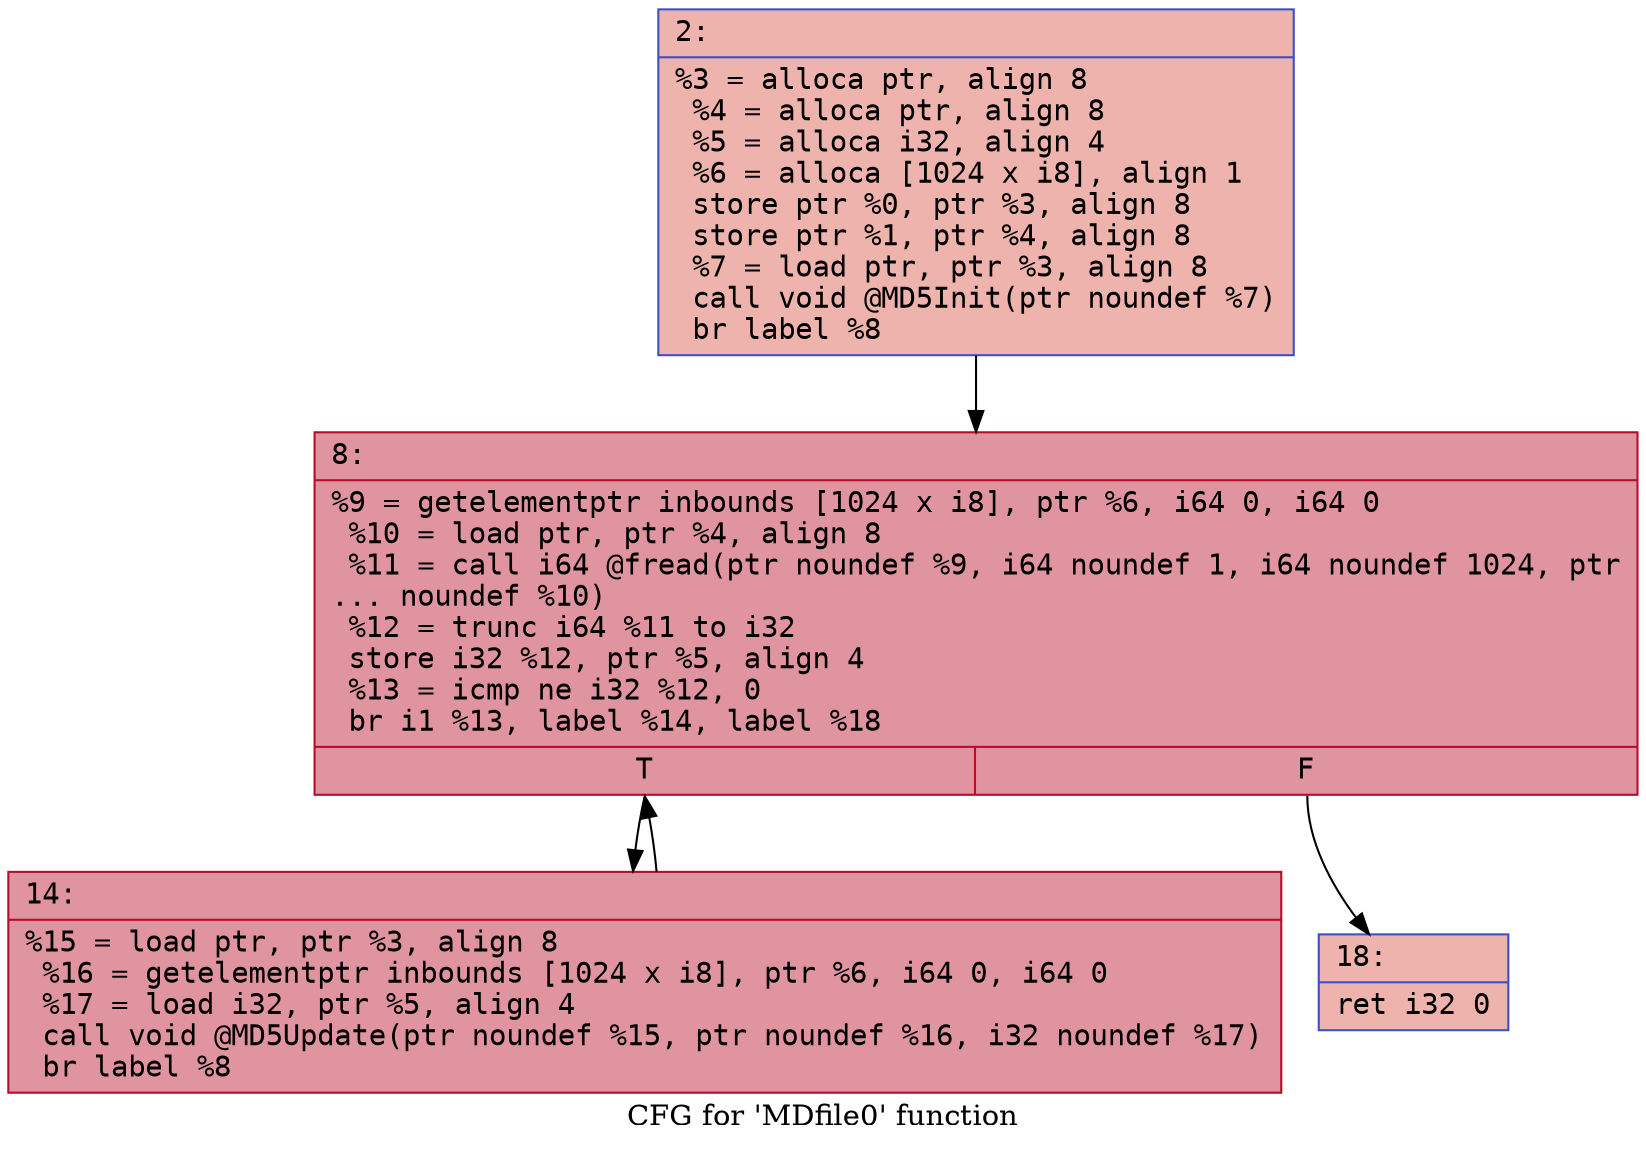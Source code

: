 digraph "CFG for 'MDfile0' function" {
	label="CFG for 'MDfile0' function";

	Node0x6000014f2440 [shape=record,color="#3d50c3ff", style=filled, fillcolor="#d6524470" fontname="Courier",label="{2:\l|  %3 = alloca ptr, align 8\l  %4 = alloca ptr, align 8\l  %5 = alloca i32, align 4\l  %6 = alloca [1024 x i8], align 1\l  store ptr %0, ptr %3, align 8\l  store ptr %1, ptr %4, align 8\l  %7 = load ptr, ptr %3, align 8\l  call void @MD5Init(ptr noundef %7)\l  br label %8\l}"];
	Node0x6000014f2440 -> Node0x6000014f2490[tooltip="2 -> 8\nProbability 100.00%" ];
	Node0x6000014f2490 [shape=record,color="#b70d28ff", style=filled, fillcolor="#b70d2870" fontname="Courier",label="{8:\l|  %9 = getelementptr inbounds [1024 x i8], ptr %6, i64 0, i64 0\l  %10 = load ptr, ptr %4, align 8\l  %11 = call i64 @fread(ptr noundef %9, i64 noundef 1, i64 noundef 1024, ptr\l... noundef %10)\l  %12 = trunc i64 %11 to i32\l  store i32 %12, ptr %5, align 4\l  %13 = icmp ne i32 %12, 0\l  br i1 %13, label %14, label %18\l|{<s0>T|<s1>F}}"];
	Node0x6000014f2490:s0 -> Node0x6000014f24e0[tooltip="8 -> 14\nProbability 96.88%" ];
	Node0x6000014f2490:s1 -> Node0x6000014f2530[tooltip="8 -> 18\nProbability 3.12%" ];
	Node0x6000014f24e0 [shape=record,color="#b70d28ff", style=filled, fillcolor="#b70d2870" fontname="Courier",label="{14:\l|  %15 = load ptr, ptr %3, align 8\l  %16 = getelementptr inbounds [1024 x i8], ptr %6, i64 0, i64 0\l  %17 = load i32, ptr %5, align 4\l  call void @MD5Update(ptr noundef %15, ptr noundef %16, i32 noundef %17)\l  br label %8\l}"];
	Node0x6000014f24e0 -> Node0x6000014f2490[tooltip="14 -> 8\nProbability 100.00%" ];
	Node0x6000014f2530 [shape=record,color="#3d50c3ff", style=filled, fillcolor="#d6524470" fontname="Courier",label="{18:\l|  ret i32 0\l}"];
}
